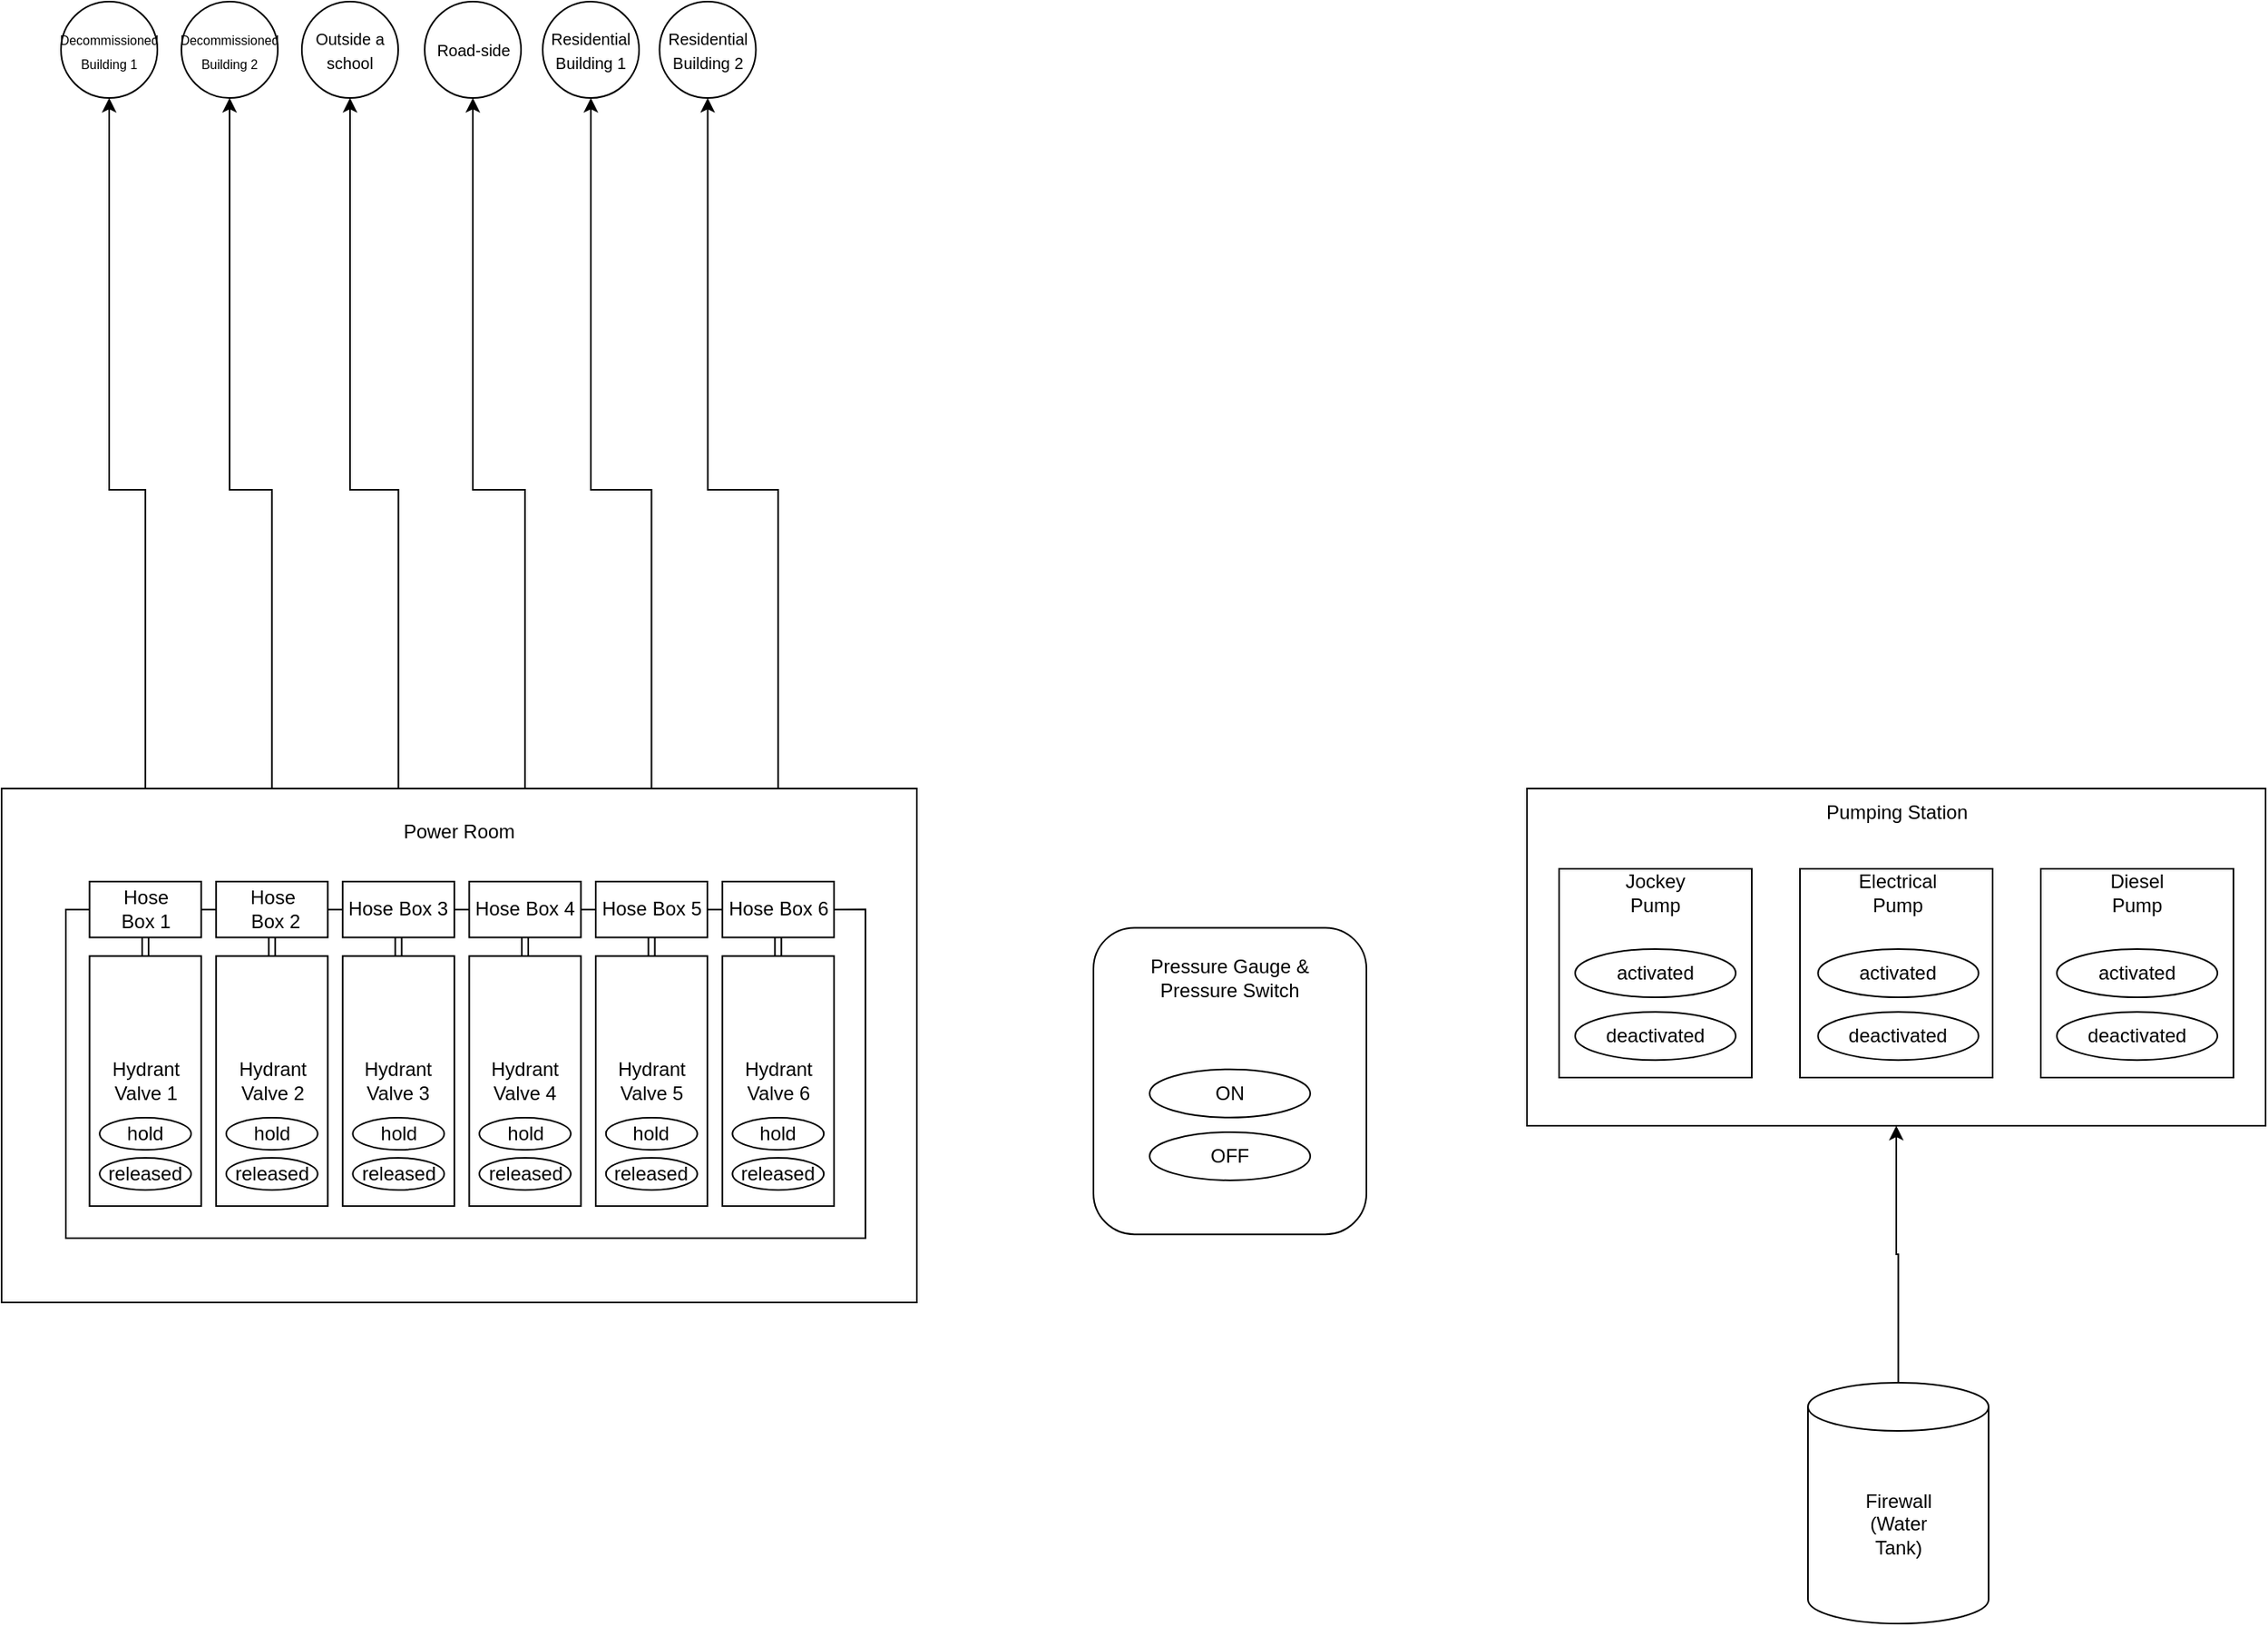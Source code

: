 <mxfile version="22.0.8" type="github">
  <diagram name="Page-1" id="oLvTEM1nEzkZ-Qc8hx-0">
    <mxGraphModel dx="1865" dy="1151" grid="1" gridSize="10" guides="1" tooltips="1" connect="1" arrows="1" fold="1" page="1" pageScale="1" pageWidth="827" pageHeight="1169" math="0" shadow="0">
      <root>
        <mxCell id="0" />
        <mxCell id="1" parent="0" />
        <mxCell id="rU_V20zOn_BfO8SZIT1E-22" value="" style="edgeStyle=orthogonalEdgeStyle;rounded=0;orthogonalLoop=1;jettySize=auto;html=1;" edge="1" parent="1" source="rU_V20zOn_BfO8SZIT1E-1" target="rU_V20zOn_BfO8SZIT1E-16">
          <mxGeometry relative="1" as="geometry" />
        </mxCell>
        <mxCell id="rU_V20zOn_BfO8SZIT1E-1" value="Firewall&lt;br&gt;(Water&lt;br&gt;Tank)" style="shape=cylinder3;whiteSpace=wrap;html=1;boundedLbl=1;backgroundOutline=1;size=15;" vertex="1" parent="1">
          <mxGeometry x="1285" y="1070" width="112.5" height="150" as="geometry" />
        </mxCell>
        <mxCell id="rU_V20zOn_BfO8SZIT1E-31" style="edgeStyle=orthogonalEdgeStyle;rounded=0;orthogonalLoop=1;jettySize=auto;html=1;entryX=0.5;entryY=1;entryDx=0;entryDy=0;" edge="1" parent="1" source="rU_V20zOn_BfO8SZIT1E-10" target="rU_V20zOn_BfO8SZIT1E-24">
          <mxGeometry relative="1" as="geometry" />
        </mxCell>
        <mxCell id="rU_V20zOn_BfO8SZIT1E-32" style="edgeStyle=orthogonalEdgeStyle;rounded=0;orthogonalLoop=1;jettySize=auto;html=1;entryX=0.5;entryY=1;entryDx=0;entryDy=0;" edge="1" parent="1" source="rU_V20zOn_BfO8SZIT1E-11" target="rU_V20zOn_BfO8SZIT1E-25">
          <mxGeometry relative="1" as="geometry" />
        </mxCell>
        <mxCell id="rU_V20zOn_BfO8SZIT1E-33" style="edgeStyle=orthogonalEdgeStyle;rounded=0;orthogonalLoop=1;jettySize=auto;html=1;entryX=0.5;entryY=1;entryDx=0;entryDy=0;" edge="1" parent="1" source="rU_V20zOn_BfO8SZIT1E-12" target="rU_V20zOn_BfO8SZIT1E-26">
          <mxGeometry relative="1" as="geometry" />
        </mxCell>
        <mxCell id="rU_V20zOn_BfO8SZIT1E-34" style="edgeStyle=orthogonalEdgeStyle;rounded=0;orthogonalLoop=1;jettySize=auto;html=1;entryX=0.5;entryY=1;entryDx=0;entryDy=0;" edge="1" parent="1" source="rU_V20zOn_BfO8SZIT1E-13" target="rU_V20zOn_BfO8SZIT1E-27">
          <mxGeometry relative="1" as="geometry" />
        </mxCell>
        <mxCell id="rU_V20zOn_BfO8SZIT1E-36" style="edgeStyle=orthogonalEdgeStyle;rounded=0;orthogonalLoop=1;jettySize=auto;html=1;entryX=0.5;entryY=1;entryDx=0;entryDy=0;" edge="1" parent="1" source="rU_V20zOn_BfO8SZIT1E-14" target="rU_V20zOn_BfO8SZIT1E-28">
          <mxGeometry relative="1" as="geometry" />
        </mxCell>
        <mxCell id="rU_V20zOn_BfO8SZIT1E-37" style="edgeStyle=orthogonalEdgeStyle;rounded=0;orthogonalLoop=1;jettySize=auto;html=1;entryX=0.5;entryY=1;entryDx=0;entryDy=0;" edge="1" parent="1" source="rU_V20zOn_BfO8SZIT1E-15" target="rU_V20zOn_BfO8SZIT1E-29">
          <mxGeometry relative="1" as="geometry" />
        </mxCell>
        <mxCell id="rU_V20zOn_BfO8SZIT1E-16" value="" style="rounded=0;whiteSpace=wrap;html=1;" vertex="1" parent="1">
          <mxGeometry x="1110" y="700" width="460" height="210" as="geometry" />
        </mxCell>
        <mxCell id="rU_V20zOn_BfO8SZIT1E-17" value="Pumping Station" style="text;html=1;strokeColor=none;fillColor=none;align=center;verticalAlign=middle;whiteSpace=wrap;rounded=0;" vertex="1" parent="1">
          <mxGeometry x="1282.5" y="700" width="115" height="30" as="geometry" />
        </mxCell>
        <mxCell id="rU_V20zOn_BfO8SZIT1E-18" value="" style="rounded=0;whiteSpace=wrap;html=1;" vertex="1" parent="1">
          <mxGeometry x="1130" y="750" width="120" height="130" as="geometry" />
        </mxCell>
        <mxCell id="rU_V20zOn_BfO8SZIT1E-19" value="" style="rounded=0;whiteSpace=wrap;html=1;" vertex="1" parent="1">
          <mxGeometry x="1280" y="750" width="120" height="130" as="geometry" />
        </mxCell>
        <mxCell id="rU_V20zOn_BfO8SZIT1E-20" value="" style="rounded=0;whiteSpace=wrap;html=1;" vertex="1" parent="1">
          <mxGeometry x="1430" y="750" width="120" height="130" as="geometry" />
        </mxCell>
        <mxCell id="rU_V20zOn_BfO8SZIT1E-30" value="" style="group" vertex="1" connectable="0" parent="1">
          <mxGeometry x="197" y="210" width="432.75" height="60" as="geometry" />
        </mxCell>
        <mxCell id="rU_V20zOn_BfO8SZIT1E-24" value="&lt;font style=&quot;font-size: 8px;&quot;&gt;Decommissioned&lt;br&gt;Building 1&lt;/font&gt;" style="ellipse;whiteSpace=wrap;html=1;aspect=fixed;" vertex="1" parent="rU_V20zOn_BfO8SZIT1E-30">
          <mxGeometry width="60" height="60" as="geometry" />
        </mxCell>
        <mxCell id="rU_V20zOn_BfO8SZIT1E-25" value="&lt;font style=&quot;font-size: 8px;&quot;&gt;Decommissioned&lt;br&gt;Building 2&lt;/font&gt;" style="ellipse;whiteSpace=wrap;html=1;aspect=fixed;" vertex="1" parent="rU_V20zOn_BfO8SZIT1E-30">
          <mxGeometry x="75" width="60" height="60" as="geometry" />
        </mxCell>
        <mxCell id="rU_V20zOn_BfO8SZIT1E-26" value="&lt;font style=&quot;font-size: 10px;&quot;&gt;Outside a school&lt;/font&gt;" style="ellipse;whiteSpace=wrap;html=1;aspect=fixed;" vertex="1" parent="rU_V20zOn_BfO8SZIT1E-30">
          <mxGeometry x="150" width="60" height="60" as="geometry" />
        </mxCell>
        <mxCell id="rU_V20zOn_BfO8SZIT1E-27" value="&lt;font style=&quot;font-size: 10px;&quot;&gt;Road-side&lt;/font&gt;" style="ellipse;whiteSpace=wrap;html=1;aspect=fixed;" vertex="1" parent="rU_V20zOn_BfO8SZIT1E-30">
          <mxGeometry x="226.5" width="60" height="60" as="geometry" />
        </mxCell>
        <mxCell id="rU_V20zOn_BfO8SZIT1E-28" value="&lt;font style=&quot;font-size: 10px;&quot;&gt;Residential Building 1&lt;/font&gt;" style="ellipse;whiteSpace=wrap;html=1;aspect=fixed;" vertex="1" parent="rU_V20zOn_BfO8SZIT1E-30">
          <mxGeometry x="300" width="60" height="60" as="geometry" />
        </mxCell>
        <mxCell id="rU_V20zOn_BfO8SZIT1E-29" value="&lt;font style=&quot;font-size: 10px;&quot;&gt;Residential Building 2&lt;/font&gt;" style="ellipse;whiteSpace=wrap;html=1;aspect=fixed;" vertex="1" parent="rU_V20zOn_BfO8SZIT1E-30">
          <mxGeometry x="372.75" width="60" height="60" as="geometry" />
        </mxCell>
        <mxCell id="jB4zj64bug9bXaOwarFB-1" value="" style="rounded=0;whiteSpace=wrap;html=1;" parent="1" vertex="1">
          <mxGeometry x="160" y="700" width="570" height="320" as="geometry" />
        </mxCell>
        <mxCell id="rU_V20zOn_BfO8SZIT1E-2" value="Power Room" style="text;html=1;strokeColor=none;fillColor=none;align=center;verticalAlign=middle;whiteSpace=wrap;rounded=0;" vertex="1" parent="1">
          <mxGeometry x="392.841" y="710" width="104.318" height="34.774" as="geometry" />
        </mxCell>
        <mxCell id="rU_V20zOn_BfO8SZIT1E-3" value="Hydrant Valve 1" style="rounded=0;whiteSpace=wrap;html=1;flipH=1;" vertex="1" parent="1">
          <mxGeometry x="214.77" y="804.32" width="69.55" height="155.68" as="geometry" />
        </mxCell>
        <mxCell id="rU_V20zOn_BfO8SZIT1E-4" value="Hydrant Valve 2" style="rounded=0;whiteSpace=wrap;html=1;flipH=1;" vertex="1" parent="1">
          <mxGeometry x="293.59" y="804.32" width="69.55" height="155.68" as="geometry" />
        </mxCell>
        <mxCell id="rU_V20zOn_BfO8SZIT1E-5" value="Hydrant Valve 3" style="rounded=0;whiteSpace=wrap;html=1;flipH=1;" vertex="1" parent="1">
          <mxGeometry x="372.41" y="804.32" width="69.55" height="155.68" as="geometry" />
        </mxCell>
        <mxCell id="rU_V20zOn_BfO8SZIT1E-6" value="Hydrant Valve 4" style="rounded=0;whiteSpace=wrap;html=1;flipH=1;" vertex="1" parent="1">
          <mxGeometry x="451.23" y="804.32" width="69.55" height="155.68" as="geometry" />
        </mxCell>
        <mxCell id="rU_V20zOn_BfO8SZIT1E-8" value="Hydrant Valve 5" style="rounded=0;whiteSpace=wrap;html=1;flipH=1;" vertex="1" parent="1">
          <mxGeometry x="530.05" y="804.32" width="69.55" height="155.68" as="geometry" />
        </mxCell>
        <mxCell id="rU_V20zOn_BfO8SZIT1E-9" value="Hydrant Valve 6" style="rounded=0;whiteSpace=wrap;html=1;flipH=1;" vertex="1" parent="1">
          <mxGeometry x="608.86" y="804.32" width="69.55" height="155.68" as="geometry" />
        </mxCell>
        <mxCell id="rU_V20zOn_BfO8SZIT1E-40" style="rounded=0;orthogonalLoop=1;jettySize=auto;html=1;shape=link;" edge="1" parent="1" source="rU_V20zOn_BfO8SZIT1E-10" target="rU_V20zOn_BfO8SZIT1E-3">
          <mxGeometry relative="1" as="geometry" />
        </mxCell>
        <mxCell id="rU_V20zOn_BfO8SZIT1E-47" style="edgeStyle=orthogonalEdgeStyle;rounded=0;orthogonalLoop=1;jettySize=auto;html=1;endArrow=none;endFill=0;" edge="1" parent="1" source="rU_V20zOn_BfO8SZIT1E-10" target="rU_V20zOn_BfO8SZIT1E-11">
          <mxGeometry relative="1" as="geometry" />
        </mxCell>
        <mxCell id="rU_V20zOn_BfO8SZIT1E-54" style="edgeStyle=orthogonalEdgeStyle;rounded=0;orthogonalLoop=1;jettySize=auto;html=1;entryX=1;entryY=0.5;entryDx=0;entryDy=0;endArrow=none;endFill=0;" edge="1" parent="1" source="rU_V20zOn_BfO8SZIT1E-10" target="rU_V20zOn_BfO8SZIT1E-15">
          <mxGeometry relative="1" as="geometry">
            <Array as="points">
              <mxPoint x="200" y="775" />
              <mxPoint x="200" y="980" />
              <mxPoint x="698" y="980" />
              <mxPoint x="698" y="775" />
            </Array>
          </mxGeometry>
        </mxCell>
        <mxCell id="rU_V20zOn_BfO8SZIT1E-10" value="Hose &lt;br&gt;Box 1" style="rounded=0;whiteSpace=wrap;html=1;flipH=1;" vertex="1" parent="1">
          <mxGeometry x="214.773" y="757.956" width="69.545" height="34.774" as="geometry" />
        </mxCell>
        <mxCell id="rU_V20zOn_BfO8SZIT1E-46" style="rounded=0;orthogonalLoop=1;jettySize=auto;html=1;shape=link;" edge="1" parent="1" source="rU_V20zOn_BfO8SZIT1E-11" target="rU_V20zOn_BfO8SZIT1E-4">
          <mxGeometry relative="1" as="geometry" />
        </mxCell>
        <mxCell id="rU_V20zOn_BfO8SZIT1E-49" style="edgeStyle=orthogonalEdgeStyle;rounded=0;orthogonalLoop=1;jettySize=auto;html=1;endArrow=none;endFill=0;" edge="1" parent="1" source="rU_V20zOn_BfO8SZIT1E-11" target="rU_V20zOn_BfO8SZIT1E-12">
          <mxGeometry relative="1" as="geometry" />
        </mxCell>
        <mxCell id="rU_V20zOn_BfO8SZIT1E-11" value="Hose&lt;br&gt;&amp;nbsp;Box 2" style="rounded=0;whiteSpace=wrap;html=1;flipH=1;" vertex="1" parent="1">
          <mxGeometry x="293.591" y="757.956" width="69.545" height="34.774" as="geometry" />
        </mxCell>
        <mxCell id="rU_V20zOn_BfO8SZIT1E-42" style="rounded=0;orthogonalLoop=1;jettySize=auto;html=1;shape=link;" edge="1" parent="1" source="rU_V20zOn_BfO8SZIT1E-12" target="rU_V20zOn_BfO8SZIT1E-5">
          <mxGeometry relative="1" as="geometry" />
        </mxCell>
        <mxCell id="rU_V20zOn_BfO8SZIT1E-50" style="edgeStyle=orthogonalEdgeStyle;rounded=0;orthogonalLoop=1;jettySize=auto;html=1;endArrow=none;endFill=0;" edge="1" parent="1" source="rU_V20zOn_BfO8SZIT1E-12" target="rU_V20zOn_BfO8SZIT1E-13">
          <mxGeometry relative="1" as="geometry" />
        </mxCell>
        <mxCell id="rU_V20zOn_BfO8SZIT1E-12" value="Hose Box&amp;nbsp;3" style="rounded=0;whiteSpace=wrap;html=1;flipH=1;" vertex="1" parent="1">
          <mxGeometry x="372.409" y="757.956" width="69.545" height="34.774" as="geometry" />
        </mxCell>
        <mxCell id="rU_V20zOn_BfO8SZIT1E-43" style="rounded=0;orthogonalLoop=1;jettySize=auto;html=1;shape=link;" edge="1" parent="1" source="rU_V20zOn_BfO8SZIT1E-13" target="rU_V20zOn_BfO8SZIT1E-6">
          <mxGeometry relative="1" as="geometry" />
        </mxCell>
        <mxCell id="rU_V20zOn_BfO8SZIT1E-51" style="edgeStyle=orthogonalEdgeStyle;rounded=0;orthogonalLoop=1;jettySize=auto;html=1;endArrow=none;endFill=0;" edge="1" parent="1" source="rU_V20zOn_BfO8SZIT1E-13" target="rU_V20zOn_BfO8SZIT1E-14">
          <mxGeometry relative="1" as="geometry" />
        </mxCell>
        <mxCell id="rU_V20zOn_BfO8SZIT1E-13" value="Hose Box&amp;nbsp;4" style="rounded=0;whiteSpace=wrap;html=1;flipH=1;" vertex="1" parent="1">
          <mxGeometry x="451.227" y="757.956" width="69.545" height="34.774" as="geometry" />
        </mxCell>
        <mxCell id="rU_V20zOn_BfO8SZIT1E-44" style="rounded=0;orthogonalLoop=1;jettySize=auto;html=1;shape=link;" edge="1" parent="1" source="rU_V20zOn_BfO8SZIT1E-14" target="rU_V20zOn_BfO8SZIT1E-8">
          <mxGeometry relative="1" as="geometry" />
        </mxCell>
        <mxCell id="rU_V20zOn_BfO8SZIT1E-52" style="edgeStyle=orthogonalEdgeStyle;rounded=0;orthogonalLoop=1;jettySize=auto;html=1;endArrow=none;endFill=0;" edge="1" parent="1" source="rU_V20zOn_BfO8SZIT1E-14" target="rU_V20zOn_BfO8SZIT1E-15">
          <mxGeometry relative="1" as="geometry" />
        </mxCell>
        <mxCell id="rU_V20zOn_BfO8SZIT1E-14" value="Hose Box&amp;nbsp;5" style="rounded=0;whiteSpace=wrap;html=1;flipH=1;" vertex="1" parent="1">
          <mxGeometry x="530.045" y="757.956" width="69.545" height="34.774" as="geometry" />
        </mxCell>
        <mxCell id="rU_V20zOn_BfO8SZIT1E-45" style="rounded=0;orthogonalLoop=1;jettySize=auto;html=1;shape=link;" edge="1" parent="1" source="rU_V20zOn_BfO8SZIT1E-15" target="rU_V20zOn_BfO8SZIT1E-9">
          <mxGeometry relative="1" as="geometry" />
        </mxCell>
        <mxCell id="rU_V20zOn_BfO8SZIT1E-15" value="Hose Box&amp;nbsp;6" style="rounded=0;whiteSpace=wrap;html=1;flipH=1;" vertex="1" parent="1">
          <mxGeometry x="608.864" y="757.956" width="69.545" height="34.774" as="geometry" />
        </mxCell>
        <mxCell id="rU_V20zOn_BfO8SZIT1E-55" value="activated" style="ellipse;whiteSpace=wrap;html=1;" vertex="1" parent="1">
          <mxGeometry x="1140" y="800" width="100" height="30" as="geometry" />
        </mxCell>
        <mxCell id="rU_V20zOn_BfO8SZIT1E-58" value="deactivated" style="ellipse;whiteSpace=wrap;html=1;" vertex="1" parent="1">
          <mxGeometry x="1140" y="839.09" width="100" height="30" as="geometry" />
        </mxCell>
        <mxCell id="rU_V20zOn_BfO8SZIT1E-59" value="activated" style="ellipse;whiteSpace=wrap;html=1;" vertex="1" parent="1">
          <mxGeometry x="1291.25" y="800" width="100" height="30" as="geometry" />
        </mxCell>
        <mxCell id="rU_V20zOn_BfO8SZIT1E-60" value="deactivated" style="ellipse;whiteSpace=wrap;html=1;" vertex="1" parent="1">
          <mxGeometry x="1291.25" y="839.09" width="100" height="30" as="geometry" />
        </mxCell>
        <mxCell id="rU_V20zOn_BfO8SZIT1E-61" value="activated" style="ellipse;whiteSpace=wrap;html=1;" vertex="1" parent="1">
          <mxGeometry x="1440" y="800" width="100" height="30" as="geometry" />
        </mxCell>
        <mxCell id="rU_V20zOn_BfO8SZIT1E-62" value="deactivated" style="ellipse;whiteSpace=wrap;html=1;" vertex="1" parent="1">
          <mxGeometry x="1440" y="839.09" width="100" height="30" as="geometry" />
        </mxCell>
        <mxCell id="rU_V20zOn_BfO8SZIT1E-63" value="Jockey&lt;br&gt;Pump" style="text;html=1;strokeColor=none;fillColor=none;align=center;verticalAlign=middle;whiteSpace=wrap;rounded=0;" vertex="1" parent="1">
          <mxGeometry x="1160" y="750" width="60" height="30" as="geometry" />
        </mxCell>
        <mxCell id="rU_V20zOn_BfO8SZIT1E-64" value="Electrical&lt;br&gt;Pump" style="text;html=1;strokeColor=none;fillColor=none;align=center;verticalAlign=middle;whiteSpace=wrap;rounded=0;" vertex="1" parent="1">
          <mxGeometry x="1311.25" y="750" width="60" height="30" as="geometry" />
        </mxCell>
        <mxCell id="rU_V20zOn_BfO8SZIT1E-65" value="Diesel&lt;br&gt;Pump" style="text;html=1;strokeColor=none;fillColor=none;align=center;verticalAlign=middle;whiteSpace=wrap;rounded=0;" vertex="1" parent="1">
          <mxGeometry x="1460" y="750" width="60" height="30" as="geometry" />
        </mxCell>
        <mxCell id="rU_V20zOn_BfO8SZIT1E-68" value="hold" style="ellipse;whiteSpace=wrap;html=1;" vertex="1" parent="1">
          <mxGeometry x="221.08" y="905" width="56.93" height="20" as="geometry" />
        </mxCell>
        <mxCell id="rU_V20zOn_BfO8SZIT1E-69" value="released" style="ellipse;whiteSpace=wrap;html=1;" vertex="1" parent="1">
          <mxGeometry x="221.08" y="930" width="56.93" height="20" as="geometry" />
        </mxCell>
        <mxCell id="rU_V20zOn_BfO8SZIT1E-70" value="hold" style="ellipse;whiteSpace=wrap;html=1;" vertex="1" parent="1">
          <mxGeometry x="299.9" y="905" width="56.93" height="20" as="geometry" />
        </mxCell>
        <mxCell id="rU_V20zOn_BfO8SZIT1E-71" value="released" style="ellipse;whiteSpace=wrap;html=1;" vertex="1" parent="1">
          <mxGeometry x="299.9" y="930" width="56.93" height="20" as="geometry" />
        </mxCell>
        <mxCell id="rU_V20zOn_BfO8SZIT1E-72" value="hold" style="ellipse;whiteSpace=wrap;html=1;" vertex="1" parent="1">
          <mxGeometry x="378.72" y="905" width="56.93" height="20" as="geometry" />
        </mxCell>
        <mxCell id="rU_V20zOn_BfO8SZIT1E-73" value="released" style="ellipse;whiteSpace=wrap;html=1;" vertex="1" parent="1">
          <mxGeometry x="378.72" y="930" width="56.93" height="20" as="geometry" />
        </mxCell>
        <mxCell id="rU_V20zOn_BfO8SZIT1E-74" value="hold" style="ellipse;whiteSpace=wrap;html=1;" vertex="1" parent="1">
          <mxGeometry x="457.54" y="905" width="56.93" height="20" as="geometry" />
        </mxCell>
        <mxCell id="rU_V20zOn_BfO8SZIT1E-75" value="released" style="ellipse;whiteSpace=wrap;html=1;" vertex="1" parent="1">
          <mxGeometry x="457.54" y="930" width="56.93" height="20" as="geometry" />
        </mxCell>
        <mxCell id="rU_V20zOn_BfO8SZIT1E-76" value="hold" style="ellipse;whiteSpace=wrap;html=1;" vertex="1" parent="1">
          <mxGeometry x="536.36" y="905" width="56.93" height="20" as="geometry" />
        </mxCell>
        <mxCell id="rU_V20zOn_BfO8SZIT1E-77" value="released" style="ellipse;whiteSpace=wrap;html=1;" vertex="1" parent="1">
          <mxGeometry x="536.36" y="930" width="56.93" height="20" as="geometry" />
        </mxCell>
        <mxCell id="rU_V20zOn_BfO8SZIT1E-78" value="hold" style="ellipse;whiteSpace=wrap;html=1;" vertex="1" parent="1">
          <mxGeometry x="615.17" y="905" width="56.93" height="20" as="geometry" />
        </mxCell>
        <mxCell id="rU_V20zOn_BfO8SZIT1E-79" value="released" style="ellipse;whiteSpace=wrap;html=1;" vertex="1" parent="1">
          <mxGeometry x="615.17" y="930" width="56.93" height="20" as="geometry" />
        </mxCell>
        <mxCell id="rU_V20zOn_BfO8SZIT1E-81" value="" style="rounded=1;whiteSpace=wrap;html=1;" vertex="1" parent="1">
          <mxGeometry x="840" y="786.7" width="170" height="190.91" as="geometry" />
        </mxCell>
        <mxCell id="rU_V20zOn_BfO8SZIT1E-82" value="ON" style="ellipse;whiteSpace=wrap;html=1;" vertex="1" parent="1">
          <mxGeometry x="875" y="874.88" width="100" height="30" as="geometry" />
        </mxCell>
        <mxCell id="rU_V20zOn_BfO8SZIT1E-83" value="OFF" style="ellipse;whiteSpace=wrap;html=1;" vertex="1" parent="1">
          <mxGeometry x="875" y="913.97" width="100" height="30" as="geometry" />
        </mxCell>
        <mxCell id="rU_V20zOn_BfO8SZIT1E-84" value="Pressure Gauge &amp;amp; Pressure Switch" style="text;html=1;strokeColor=none;fillColor=none;align=center;verticalAlign=middle;whiteSpace=wrap;rounded=0;" vertex="1" parent="1">
          <mxGeometry x="870" y="803.06" width="110" height="30" as="geometry" />
        </mxCell>
      </root>
    </mxGraphModel>
  </diagram>
</mxfile>
